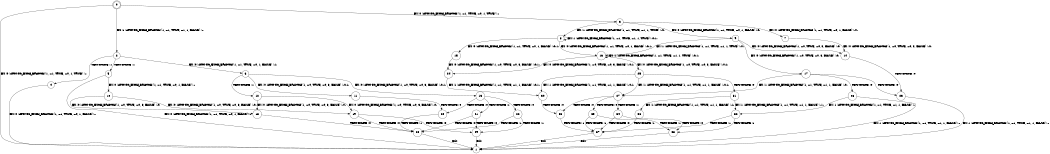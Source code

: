digraph BCG {
size = "7, 10.5";
center = TRUE;
node [shape = circle];
0 [peripheries = 2];
0 -> 1 [label = "EX !0 !ATOMIC_EXCH_BRANCH (1, +1, TRUE, +0, 1, TRUE) !::"];
0 -> 2 [label = "EX !1 !ATOMIC_EXCH_BRANCH (1, +1, TRUE, +1, 1, FALSE) !::"];
0 -> 3 [label = "EX !0 !ATOMIC_EXCH_BRANCH (1, +1, TRUE, +0, 1, TRUE) !::"];
2 -> 4 [label = "TERMINATE !1"];
2 -> 5 [label = "TERMINATE !1"];
2 -> 6 [label = "EX !0 !ATOMIC_EXCH_BRANCH (1, +1, TRUE, +0, 1, FALSE) !:1:"];
3 -> 7 [label = "EX !0 !ATOMIC_EXCH_BRANCH (1, +1, TRUE, +0, 1, FALSE) !:0:"];
3 -> 8 [label = "EX !1 !ATOMIC_EXCH_BRANCH (1, +1, TRUE, +1, 1, TRUE) !:0:"];
3 -> 9 [label = "EX !0 !ATOMIC_EXCH_BRANCH (1, +1, TRUE, +0, 1, FALSE) !:0:"];
4 -> 1 [label = "EX !0 !ATOMIC_EXCH_BRANCH (1, +1, TRUE, +0, 1, FALSE) !::"];
5 -> 1 [label = "EX !0 !ATOMIC_EXCH_BRANCH (1, +1, TRUE, +0, 1, FALSE) !::"];
5 -> 10 [label = "EX !0 !ATOMIC_EXCH_BRANCH (1, +1, TRUE, +0, 1, FALSE) !::"];
6 -> 11 [label = "EX !0 !ATOMIC_EXCH_BRANCH (1, +0, TRUE, +0, 3, FALSE) !:0:1:"];
6 -> 12 [label = "TERMINATE !1"];
6 -> 13 [label = "EX !0 !ATOMIC_EXCH_BRANCH (1, +0, TRUE, +0, 3, FALSE) !:0:1:"];
7 -> 14 [label = "EX !0 !ATOMIC_EXCH_BRANCH (1, +0, TRUE, +0, 3, FALSE) !:0:"];
8 -> 15 [label = "EX !0 !ATOMIC_EXCH_BRANCH (1, +1, TRUE, +0, 1, FALSE) !:0:1:"];
8 -> 8 [label = "EX !1 !ATOMIC_EXCH_BRANCH (1, +1, TRUE, +1, 1, TRUE) !:0:1:"];
8 -> 16 [label = "EX !0 !ATOMIC_EXCH_BRANCH (1, +1, TRUE, +0, 1, FALSE) !:0:1:"];
9 -> 14 [label = "EX !0 !ATOMIC_EXCH_BRANCH (1, +0, TRUE, +0, 3, FALSE) !:0:"];
9 -> 16 [label = "EX !1 !ATOMIC_EXCH_BRANCH (1, +1, TRUE, +1, 1, TRUE) !:0:"];
9 -> 17 [label = "EX !0 !ATOMIC_EXCH_BRANCH (1, +0, TRUE, +0, 3, FALSE) !:0:"];
10 -> 18 [label = "EX !0 !ATOMIC_EXCH_BRANCH (1, +0, TRUE, +0, 3, FALSE) !:0:"];
10 -> 19 [label = "EX !0 !ATOMIC_EXCH_BRANCH (1, +0, TRUE, +0, 3, FALSE) !:0:"];
11 -> 20 [label = "TERMINATE !0"];
12 -> 18 [label = "EX !0 !ATOMIC_EXCH_BRANCH (1, +0, TRUE, +0, 3, FALSE) !:0:"];
12 -> 19 [label = "EX !0 !ATOMIC_EXCH_BRANCH (1, +0, TRUE, +0, 3, FALSE) !:0:"];
13 -> 20 [label = "TERMINATE !0"];
13 -> 21 [label = "TERMINATE !1"];
13 -> 22 [label = "TERMINATE !0"];
14 -> 23 [label = "TERMINATE !0"];
15 -> 24 [label = "EX !0 !ATOMIC_EXCH_BRANCH (1, +0, TRUE, +0, 3, FALSE) !:0:1:"];
16 -> 24 [label = "EX !0 !ATOMIC_EXCH_BRANCH (1, +0, TRUE, +0, 3, FALSE) !:0:1:"];
16 -> 16 [label = "EX !1 !ATOMIC_EXCH_BRANCH (1, +1, TRUE, +1, 1, TRUE) !:0:1:"];
16 -> 25 [label = "EX !0 !ATOMIC_EXCH_BRANCH (1, +0, TRUE, +0, 3, FALSE) !:0:1:"];
17 -> 23 [label = "TERMINATE !0"];
17 -> 26 [label = "TERMINATE !0"];
17 -> 27 [label = "EX !1 !ATOMIC_EXCH_BRANCH (1, +1, TRUE, +1, 1, FALSE) !:0:"];
18 -> 28 [label = "TERMINATE !0"];
19 -> 28 [label = "TERMINATE !0"];
19 -> 29 [label = "TERMINATE !0"];
20 -> 28 [label = "TERMINATE !1"];
21 -> 28 [label = "TERMINATE !0"];
21 -> 29 [label = "TERMINATE !0"];
22 -> 28 [label = "TERMINATE !1"];
22 -> 29 [label = "TERMINATE !1"];
23 -> 1 [label = "EX !1 !ATOMIC_EXCH_BRANCH (1, +1, TRUE, +1, 1, FALSE) !::"];
24 -> 30 [label = "EX !1 !ATOMIC_EXCH_BRANCH (1, +1, TRUE, +1, 1, FALSE) !:0:1:"];
25 -> 30 [label = "EX !1 !ATOMIC_EXCH_BRANCH (1, +1, TRUE, +1, 1, FALSE) !:0:1:"];
25 -> 31 [label = "TERMINATE !0"];
25 -> 27 [label = "EX !1 !ATOMIC_EXCH_BRANCH (1, +1, TRUE, +1, 1, FALSE) !:0:1:"];
26 -> 1 [label = "EX !1 !ATOMIC_EXCH_BRANCH (1, +1, TRUE, +1, 1, FALSE) !::"];
26 -> 32 [label = "EX !1 !ATOMIC_EXCH_BRANCH (1, +1, TRUE, +1, 1, FALSE) !::"];
27 -> 33 [label = "TERMINATE !0"];
27 -> 34 [label = "TERMINATE !1"];
27 -> 35 [label = "TERMINATE !0"];
28 -> 1 [label = "exit"];
29 -> 1 [label = "exit"];
30 -> 33 [label = "TERMINATE !0"];
31 -> 36 [label = "EX !1 !ATOMIC_EXCH_BRANCH (1, +1, TRUE, +1, 1, FALSE) !:1:"];
31 -> 32 [label = "EX !1 !ATOMIC_EXCH_BRANCH (1, +1, TRUE, +1, 1, FALSE) !:1:"];
32 -> 37 [label = "TERMINATE !1"];
32 -> 38 [label = "TERMINATE !1"];
33 -> 37 [label = "TERMINATE !1"];
34 -> 37 [label = "TERMINATE !0"];
34 -> 38 [label = "TERMINATE !0"];
35 -> 37 [label = "TERMINATE !1"];
35 -> 38 [label = "TERMINATE !1"];
36 -> 37 [label = "TERMINATE !1"];
37 -> 1 [label = "exit"];
38 -> 1 [label = "exit"];
}
